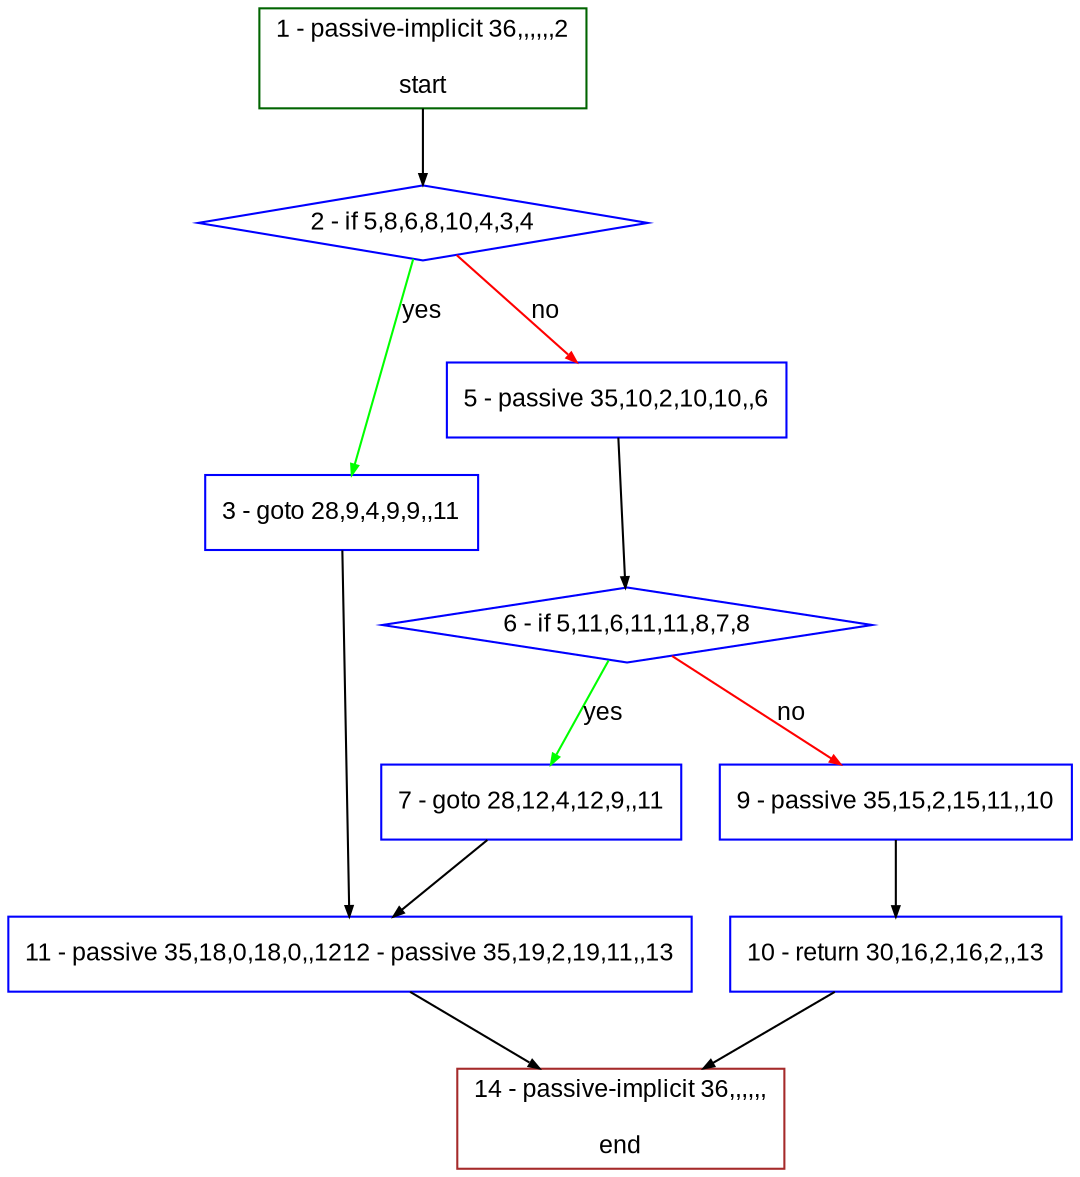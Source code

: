 digraph "" {
  graph [bgcolor="white", fillcolor="#FFFFCC", pack="true", packmode="clust", fontname="Arial", label="", fontsize="12", compound="true", style="rounded,filled"];
  node [node_initialized="no", fillcolor="white", fontname="Arial", label="", color="grey", fontsize="12", fixedsize="false", compound="true", shape="rectangle", style="filled"];
  edge [arrowtail="none", lhead="", fontcolor="black", fontname="Arial", label="", color="black", fontsize="12", arrowhead="normal", arrowsize="0.5", compound="true", ltail="", dir="forward"];
  __N1 [fillcolor="#ffffff", label="2 - if 5,8,6,8,10,4,3,4", color="#0000ff", shape="diamond", style="filled"];
  __N2 [fillcolor="#ffffff", label="1 - passive-implicit 36,,,,,,2\n\nstart", color="#006400", shape="box", style="filled"];
  __N3 [fillcolor="#ffffff", label="3 - goto 28,9,4,9,9,,11", color="#0000ff", shape="box", style="filled"];
  __N4 [fillcolor="#ffffff", label="5 - passive 35,10,2,10,10,,6", color="#0000ff", shape="box", style="filled"];
  __N5 [fillcolor="#ffffff", label="11 - passive 35,18,0,18,0,,1212 - passive 35,19,2,19,11,,13", color="#0000ff", shape="box", style="filled"];
  __N6 [fillcolor="#ffffff", label="6 - if 5,11,6,11,11,8,7,8", color="#0000ff", shape="diamond", style="filled"];
  __N7 [fillcolor="#ffffff", label="7 - goto 28,12,4,12,9,,11", color="#0000ff", shape="box", style="filled"];
  __N8 [fillcolor="#ffffff", label="9 - passive 35,15,2,15,11,,10", color="#0000ff", shape="box", style="filled"];
  __N9 [fillcolor="#ffffff", label="10 - return 30,16,2,16,2,,13", color="#0000ff", shape="box", style="filled"];
  __N10 [fillcolor="#ffffff", label="14 - passive-implicit 36,,,,,,\n\nend", color="#a52a2a", shape="box", style="filled"];
  __N2 -> __N1 [arrowtail="none", color="#000000", label="", arrowhead="normal", dir="forward"];
  __N1 -> __N3 [arrowtail="none", color="#00ff00", label="yes", arrowhead="normal", dir="forward"];
  __N1 -> __N4 [arrowtail="none", color="#ff0000", label="no", arrowhead="normal", dir="forward"];
  __N3 -> __N5 [arrowtail="none", color="#000000", label="", arrowhead="normal", dir="forward"];
  __N4 -> __N6 [arrowtail="none", color="#000000", label="", arrowhead="normal", dir="forward"];
  __N6 -> __N7 [arrowtail="none", color="#00ff00", label="yes", arrowhead="normal", dir="forward"];
  __N6 -> __N8 [arrowtail="none", color="#ff0000", label="no", arrowhead="normal", dir="forward"];
  __N7 -> __N5 [arrowtail="none", color="#000000", label="", arrowhead="normal", dir="forward"];
  __N8 -> __N9 [arrowtail="none", color="#000000", label="", arrowhead="normal", dir="forward"];
  __N9 -> __N10 [arrowtail="none", color="#000000", label="", arrowhead="normal", dir="forward"];
  __N5 -> __N10 [arrowtail="none", color="#000000", label="", arrowhead="normal", dir="forward"];
}
